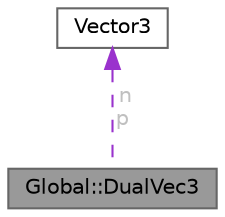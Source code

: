 digraph "Global::DualVec3"
{
 // LATEX_PDF_SIZE
  bgcolor="transparent";
  edge [fontname=Helvetica,fontsize=10,labelfontname=Helvetica,labelfontsize=10];
  node [fontname=Helvetica,fontsize=10,shape=box,height=0.2,width=0.4];
  Node1 [id="Node000001",label="Global::DualVec3",height=0.2,width=0.4,color="gray40", fillcolor="grey60", style="filled", fontcolor="black",tooltip=" "];
  Node2 -> Node1 [id="edge2_Node000001_Node000002",dir="back",color="darkorchid3",style="dashed",tooltip=" ",label=" n\np",fontcolor="grey" ];
  Node2 [id="Node000002",label="Vector3",height=0.2,width=0.4,color="gray40", fillcolor="white", style="filled",URL="$struct_vector3.html",tooltip=" "];
}
